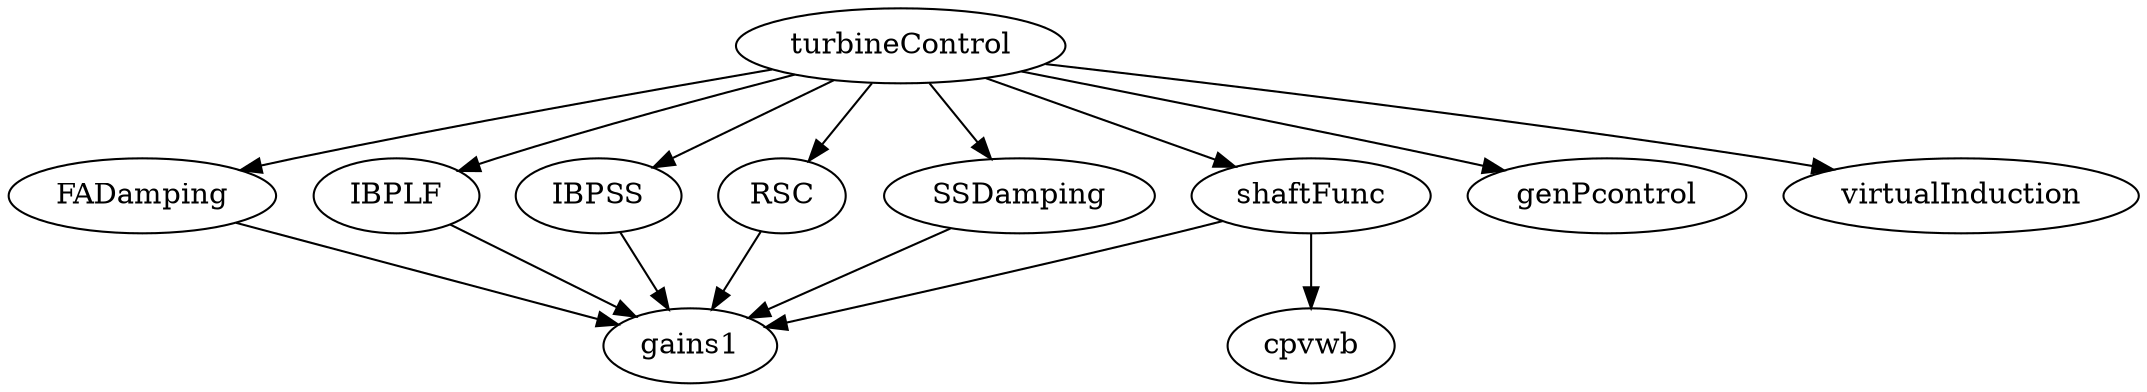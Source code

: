 /* Created by mdot for Matlab */
digraph m2html {
  FADamping -> gains1;
  IBPLF -> gains1;
  IBPSS -> gains1;
  RSC -> gains1;
  SSDamping -> gains1;
  shaftFunc -> cpvwb;
  shaftFunc -> gains1;
  turbineControl -> FADamping;
  turbineControl -> IBPLF;
  turbineControl -> IBPSS;
  turbineControl -> RSC;
  turbineControl -> SSDamping;
  turbineControl -> genPcontrol;
  turbineControl -> shaftFunc;
  turbineControl -> virtualInduction;

  FADamping [URL="FADamping.html"];
  IBPLF [URL="IBPLF.html"];
  IBPSS [URL="IBPSS.html"];
  RSC [URL="RSC.html"];
  SSDamping [URL="SSDamping.html"];
  cpvwb [URL="cpvwb.html"];
  gains1 [URL="gains1.html"];
  genPcontrol [URL="genPcontrol.html"];
  shaftFunc [URL="shaftFunc.html"];
  turbineControl [URL="turbineControl.html"];
  virtualInduction [URL="virtualInduction.html"];
}
